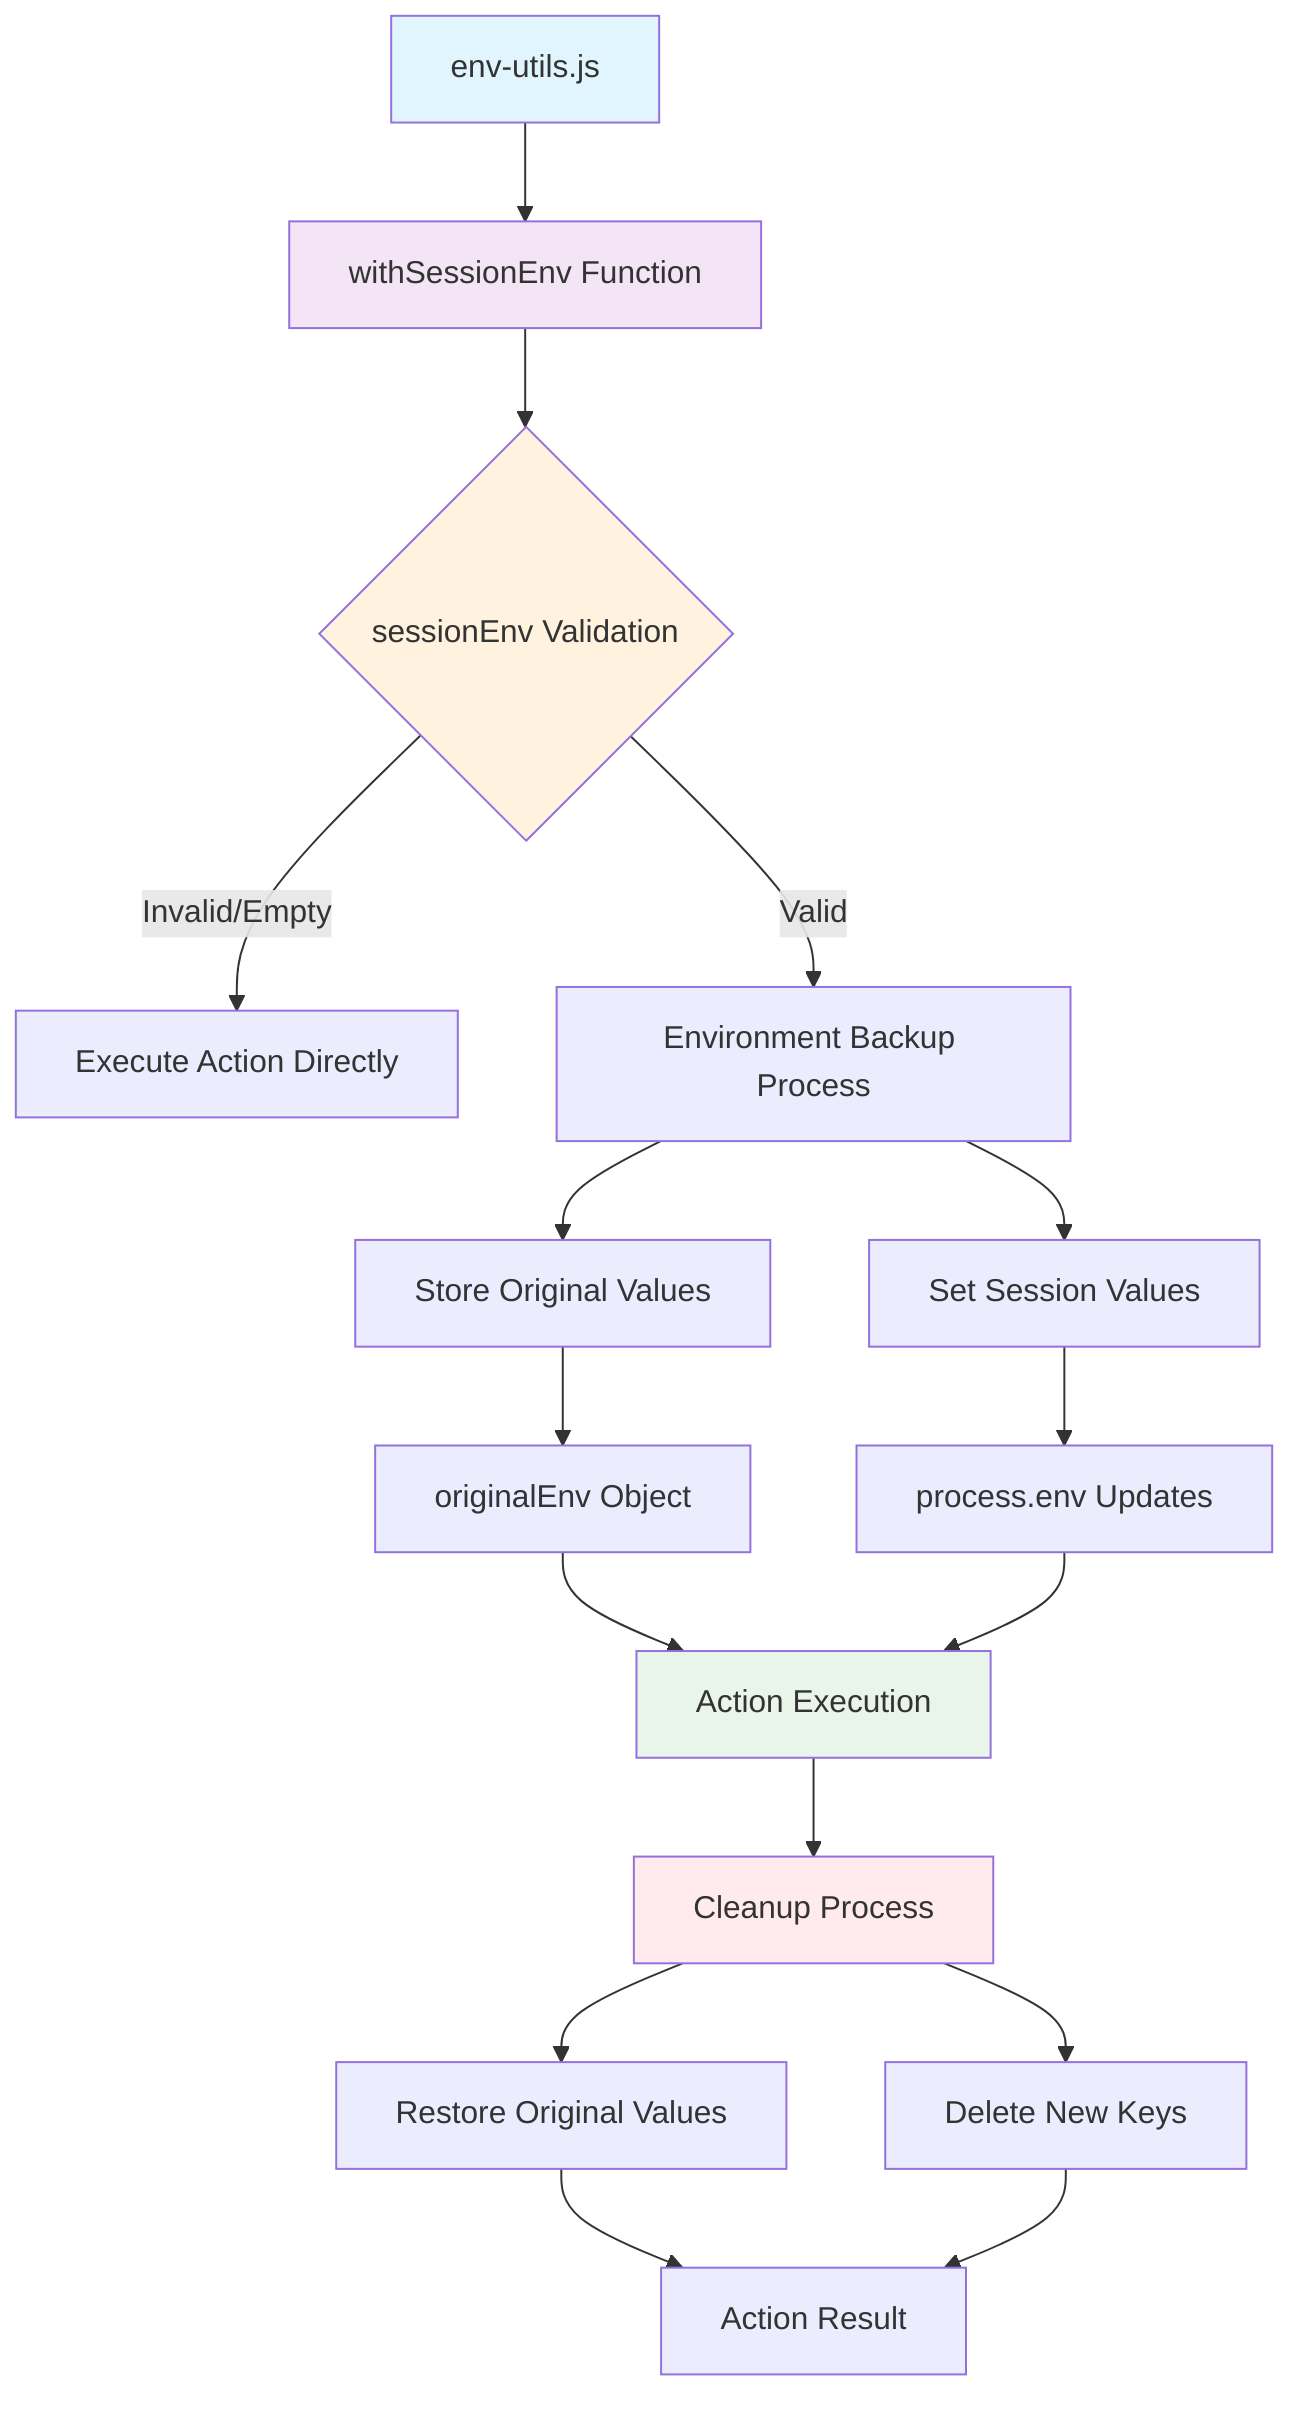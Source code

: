 graph TD
    A[env-utils.js] --> B[withSessionEnv Function]
    
    B --> C{sessionEnv Validation}
    C -->|Invalid/Empty| D[Execute Action Directly]
    C -->|Valid| E[Environment Backup Process]
    
    E --> F[Store Original Values]
    E --> G[Set Session Values]
    
    F --> H[originalEnv Object]
    G --> I[process.env Updates]
    
    H --> J[Action Execution]
    I --> J
    
    J --> K[Cleanup Process]
    K --> L[Restore Original Values]
    K --> M[Delete New Keys]
    
    L --> N[Action Result]
    M --> N
    
    style A fill:#e1f5fe
    style B fill:#f3e5f5
    style C fill:#fff3e0
    style J fill:#e8f5e8
    style K fill:#ffebee